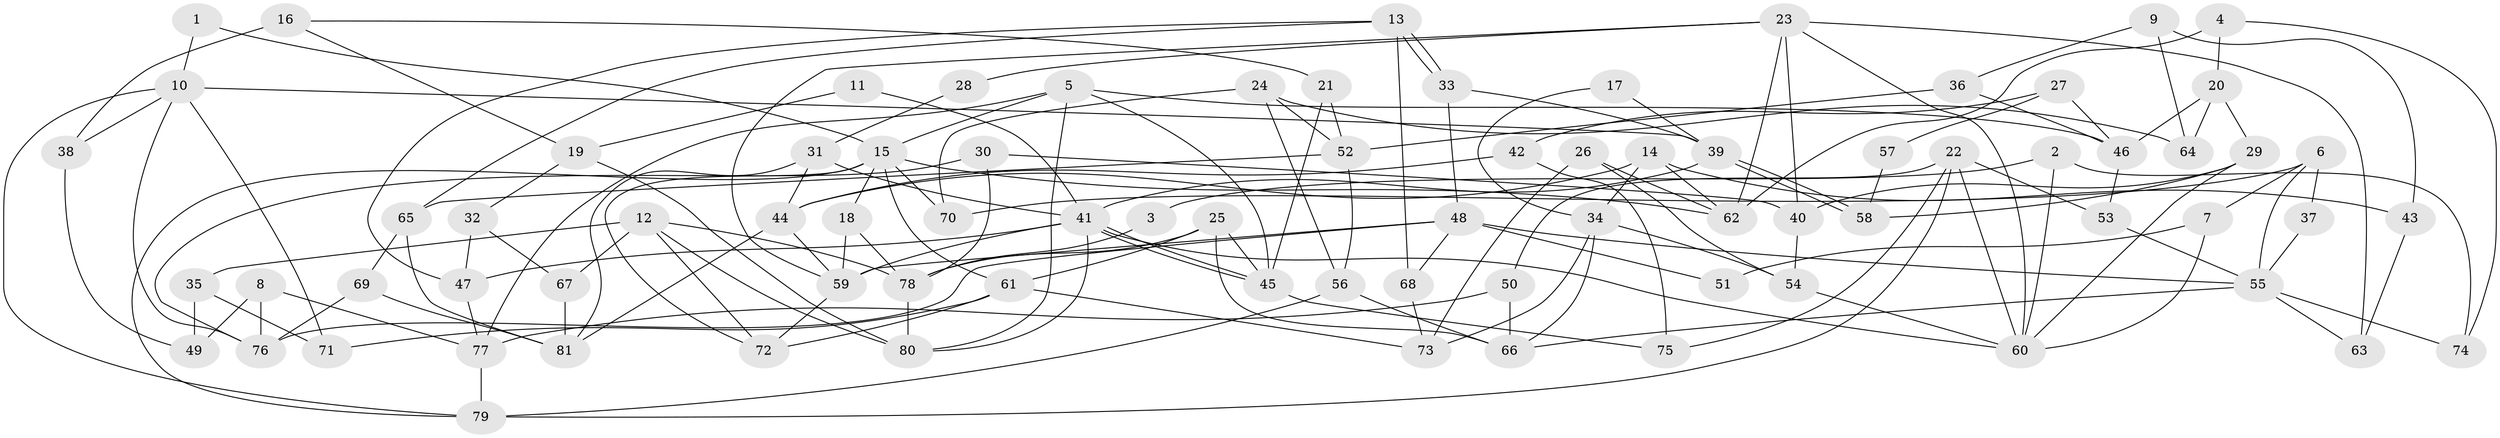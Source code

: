 // Generated by graph-tools (version 1.1) at 2025/49/03/09/25 04:49:09]
// undirected, 81 vertices, 162 edges
graph export_dot {
graph [start="1"]
  node [color=gray90,style=filled];
  1;
  2;
  3;
  4;
  5;
  6;
  7;
  8;
  9;
  10;
  11;
  12;
  13;
  14;
  15;
  16;
  17;
  18;
  19;
  20;
  21;
  22;
  23;
  24;
  25;
  26;
  27;
  28;
  29;
  30;
  31;
  32;
  33;
  34;
  35;
  36;
  37;
  38;
  39;
  40;
  41;
  42;
  43;
  44;
  45;
  46;
  47;
  48;
  49;
  50;
  51;
  52;
  53;
  54;
  55;
  56;
  57;
  58;
  59;
  60;
  61;
  62;
  63;
  64;
  65;
  66;
  67;
  68;
  69;
  70;
  71;
  72;
  73;
  74;
  75;
  76;
  77;
  78;
  79;
  80;
  81;
  1 -- 15;
  1 -- 10;
  2 -- 60;
  2 -- 74;
  2 -- 3;
  3 -- 78;
  4 -- 20;
  4 -- 62;
  4 -- 74;
  5 -- 77;
  5 -- 45;
  5 -- 15;
  5 -- 46;
  5 -- 80;
  6 -- 70;
  6 -- 55;
  6 -- 7;
  6 -- 37;
  7 -- 60;
  7 -- 51;
  8 -- 77;
  8 -- 49;
  8 -- 76;
  9 -- 43;
  9 -- 64;
  9 -- 36;
  10 -- 79;
  10 -- 39;
  10 -- 38;
  10 -- 71;
  10 -- 76;
  11 -- 19;
  11 -- 41;
  12 -- 72;
  12 -- 80;
  12 -- 35;
  12 -- 67;
  12 -- 78;
  13 -- 65;
  13 -- 33;
  13 -- 33;
  13 -- 47;
  13 -- 68;
  14 -- 62;
  14 -- 44;
  14 -- 34;
  14 -- 43;
  15 -- 62;
  15 -- 18;
  15 -- 61;
  15 -- 70;
  15 -- 72;
  15 -- 79;
  16 -- 19;
  16 -- 21;
  16 -- 38;
  17 -- 39;
  17 -- 34;
  18 -- 78;
  18 -- 59;
  19 -- 80;
  19 -- 32;
  20 -- 29;
  20 -- 46;
  20 -- 64;
  21 -- 52;
  21 -- 45;
  22 -- 50;
  22 -- 60;
  22 -- 53;
  22 -- 75;
  22 -- 79;
  23 -- 60;
  23 -- 59;
  23 -- 28;
  23 -- 40;
  23 -- 62;
  23 -- 63;
  24 -- 56;
  24 -- 52;
  24 -- 64;
  24 -- 70;
  25 -- 78;
  25 -- 61;
  25 -- 45;
  25 -- 66;
  26 -- 54;
  26 -- 73;
  26 -- 62;
  27 -- 42;
  27 -- 46;
  27 -- 57;
  28 -- 31;
  29 -- 60;
  29 -- 40;
  29 -- 58;
  30 -- 76;
  30 -- 78;
  30 -- 40;
  31 -- 44;
  31 -- 41;
  31 -- 81;
  32 -- 47;
  32 -- 67;
  33 -- 39;
  33 -- 48;
  34 -- 73;
  34 -- 54;
  34 -- 66;
  35 -- 71;
  35 -- 49;
  36 -- 46;
  36 -- 52;
  37 -- 55;
  38 -- 49;
  39 -- 41;
  39 -- 58;
  39 -- 58;
  40 -- 54;
  41 -- 45;
  41 -- 45;
  41 -- 59;
  41 -- 47;
  41 -- 60;
  41 -- 80;
  42 -- 75;
  42 -- 44;
  43 -- 63;
  44 -- 81;
  44 -- 59;
  45 -- 75;
  46 -- 53;
  47 -- 77;
  48 -- 76;
  48 -- 51;
  48 -- 55;
  48 -- 59;
  48 -- 68;
  50 -- 77;
  50 -- 66;
  52 -- 56;
  52 -- 65;
  53 -- 55;
  54 -- 60;
  55 -- 66;
  55 -- 63;
  55 -- 74;
  56 -- 66;
  56 -- 79;
  57 -- 58;
  59 -- 72;
  61 -- 72;
  61 -- 71;
  61 -- 73;
  65 -- 69;
  65 -- 81;
  67 -- 81;
  68 -- 73;
  69 -- 81;
  69 -- 76;
  77 -- 79;
  78 -- 80;
}

